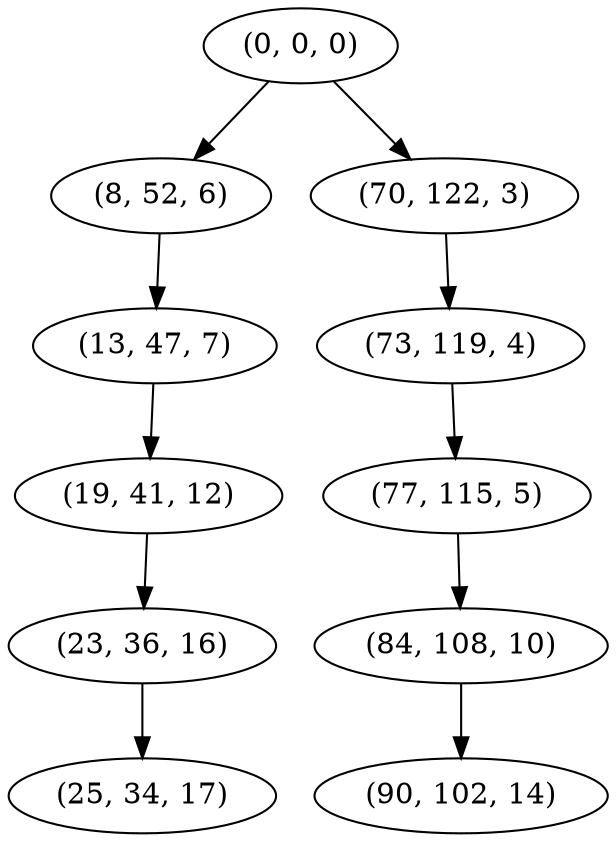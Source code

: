digraph tree {
    "(0, 0, 0)";
    "(8, 52, 6)";
    "(13, 47, 7)";
    "(19, 41, 12)";
    "(23, 36, 16)";
    "(25, 34, 17)";
    "(70, 122, 3)";
    "(73, 119, 4)";
    "(77, 115, 5)";
    "(84, 108, 10)";
    "(90, 102, 14)";
    "(0, 0, 0)" -> "(8, 52, 6)";
    "(0, 0, 0)" -> "(70, 122, 3)";
    "(8, 52, 6)" -> "(13, 47, 7)";
    "(13, 47, 7)" -> "(19, 41, 12)";
    "(19, 41, 12)" -> "(23, 36, 16)";
    "(23, 36, 16)" -> "(25, 34, 17)";
    "(70, 122, 3)" -> "(73, 119, 4)";
    "(73, 119, 4)" -> "(77, 115, 5)";
    "(77, 115, 5)" -> "(84, 108, 10)";
    "(84, 108, 10)" -> "(90, 102, 14)";
}
